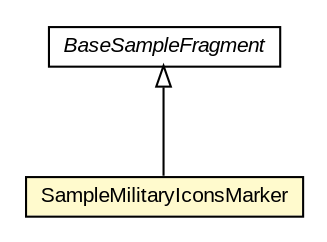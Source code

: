 #!/usr/local/bin/dot
#
# Class diagram 
# Generated by UMLGraph version R5_6-24-gf6e263 (http://www.umlgraph.org/)
#

digraph G {
	edge [fontname="arial",fontsize=10,labelfontname="arial",labelfontsize=10];
	node [fontname="arial",fontsize=10,shape=plaintext];
	nodesep=0.25;
	ranksep=0.5;
	// org.osmdroid.samplefragments.BaseSampleFragment
	c38028 [label=<<table title="org.osmdroid.samplefragments.BaseSampleFragment" border="0" cellborder="1" cellspacing="0" cellpadding="2" port="p" href="../BaseSampleFragment.html">
		<tr><td><table border="0" cellspacing="0" cellpadding="1">
<tr><td align="center" balign="center"><font face="arial italic"> BaseSampleFragment </font></td></tr>
		</table></td></tr>
		</table>>, URL="../BaseSampleFragment.html", fontname="arial", fontcolor="black", fontsize=10.0];
	// org.osmdroid.samplefragments.data.SampleMilitaryIconsMarker
	c38049 [label=<<table title="org.osmdroid.samplefragments.data.SampleMilitaryIconsMarker" border="0" cellborder="1" cellspacing="0" cellpadding="2" port="p" bgcolor="lemonChiffon" href="./SampleMilitaryIconsMarker.html">
		<tr><td><table border="0" cellspacing="0" cellpadding="1">
<tr><td align="center" balign="center"> SampleMilitaryIconsMarker </td></tr>
		</table></td></tr>
		</table>>, URL="./SampleMilitaryIconsMarker.html", fontname="arial", fontcolor="black", fontsize=10.0];
	//org.osmdroid.samplefragments.data.SampleMilitaryIconsMarker extends org.osmdroid.samplefragments.BaseSampleFragment
	c38028:p -> c38049:p [dir=back,arrowtail=empty];
}

